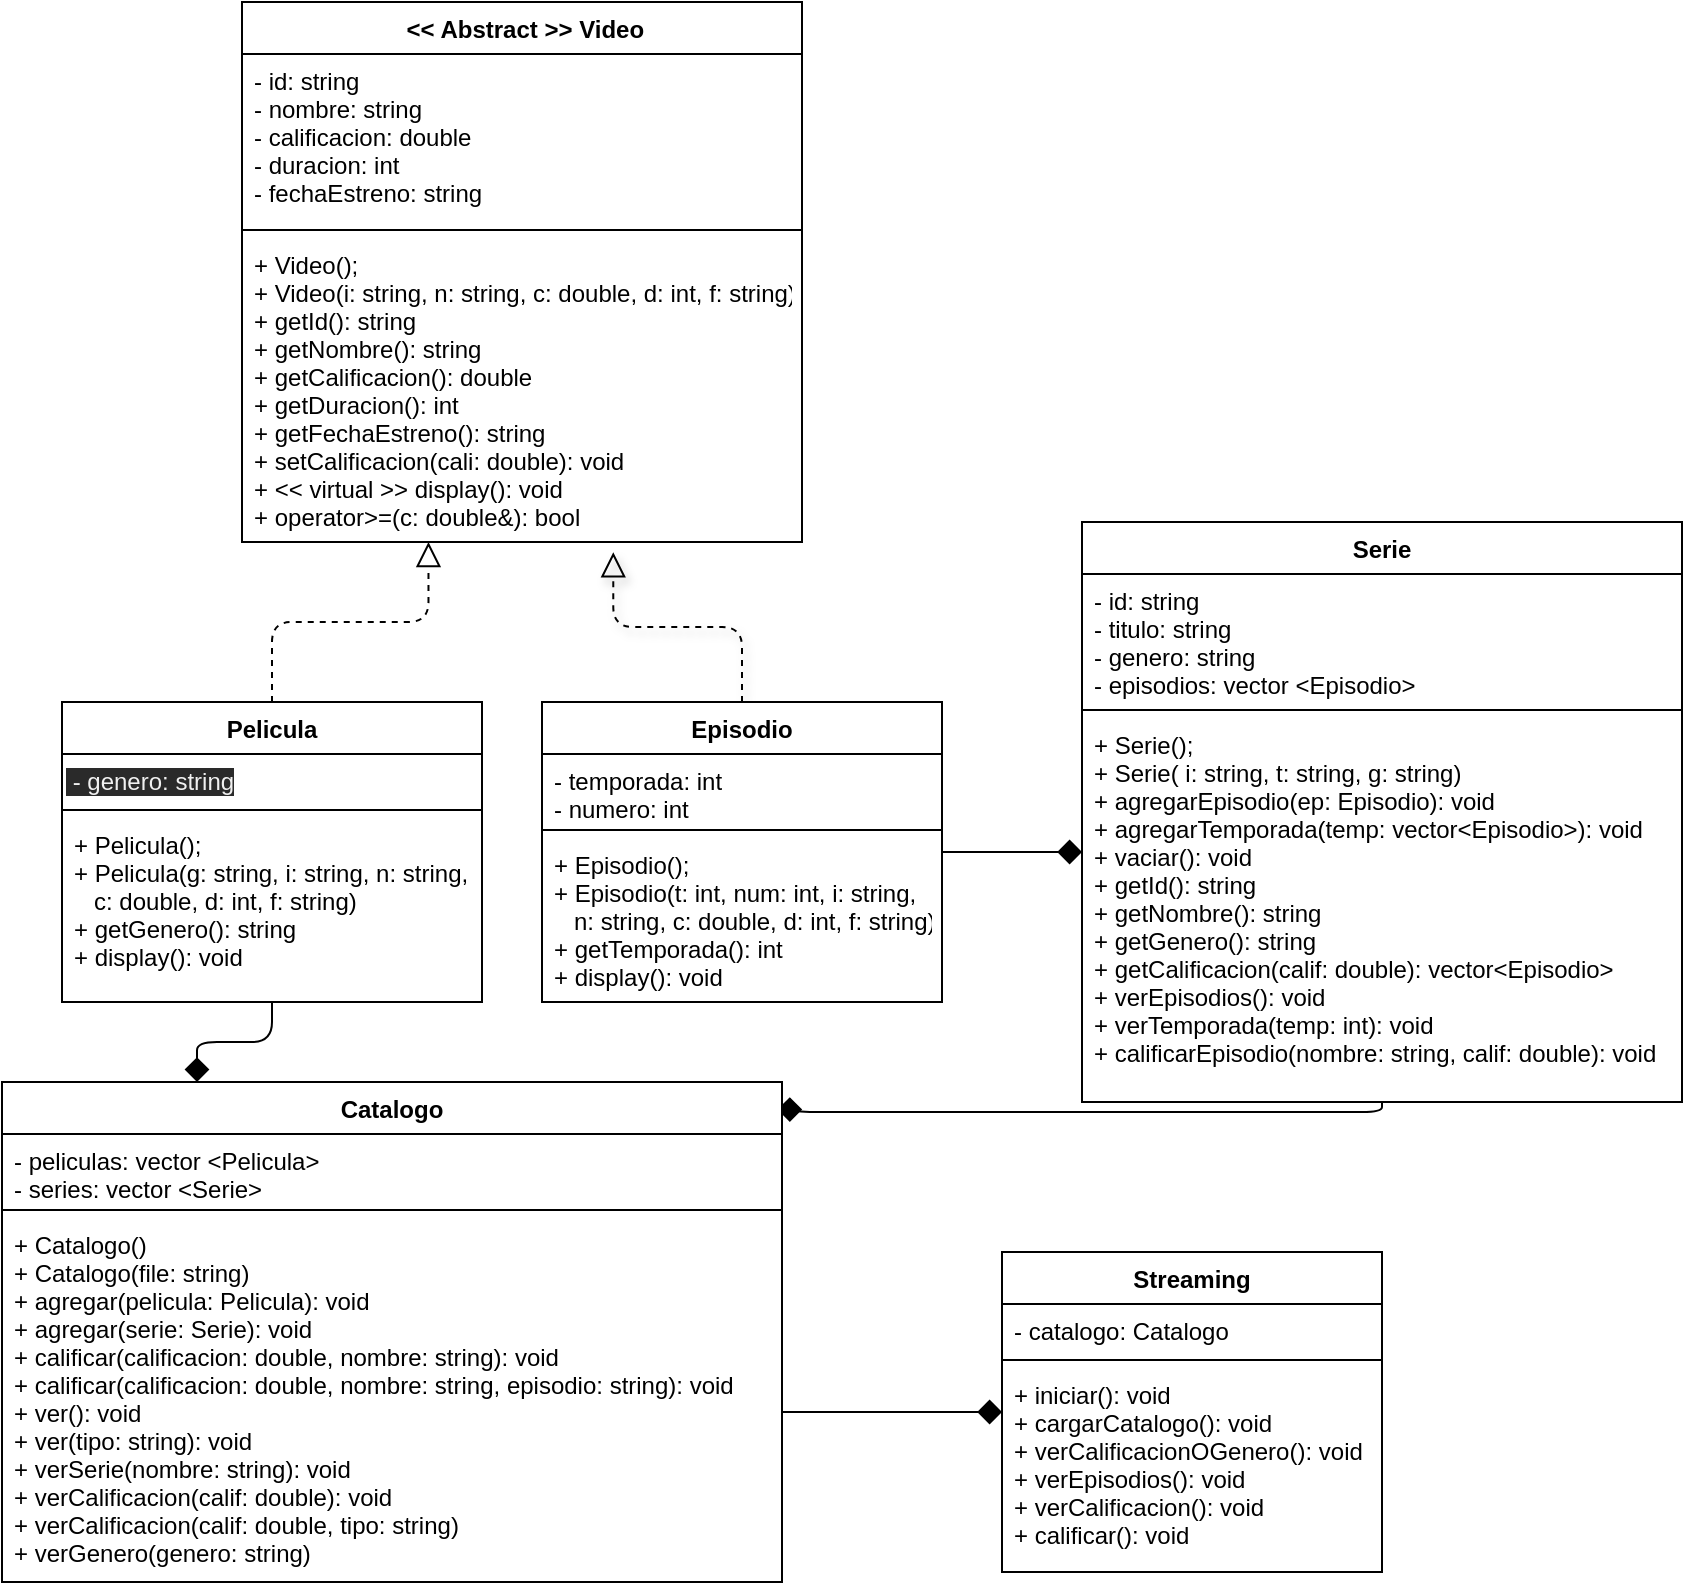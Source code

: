 <mxfile>
    <diagram name="Polimorfismo" id="WrhkKS1NCgMQSTT_F4kI">
        <mxGraphModel dx="458" dy="269" grid="1" gridSize="10" guides="1" tooltips="1" connect="1" arrows="1" fold="1" page="1" pageScale="1" pageWidth="1169" pageHeight="827" math="0" shadow="0">
            <root>
                <mxCell id="28rAnF6bt6Dn-hRfDJhw-0"/>
                <mxCell id="28rAnF6bt6Dn-hRfDJhw-1" parent="28rAnF6bt6Dn-hRfDJhw-0"/>
                <mxCell id="28rAnF6bt6Dn-hRfDJhw-2" style="edgeStyle=elbowEdgeStyle;html=1;elbow=vertical;endArrow=block;endFill=0;endSize=10;entryX=0.333;entryY=1;entryDx=0;entryDy=0;entryPerimeter=0;dashed=1;" parent="28rAnF6bt6Dn-hRfDJhw-1" source="28rAnF6bt6Dn-hRfDJhw-4" target="28rAnF6bt6Dn-hRfDJhw-30" edge="1">
                    <mxGeometry relative="1" as="geometry">
                        <mxPoint x="240" y="240" as="targetPoint"/>
                    </mxGeometry>
                </mxCell>
                <mxCell id="28rAnF6bt6Dn-hRfDJhw-3" style="edgeStyle=elbowEdgeStyle;elbow=vertical;html=1;endArrow=diamond;endFill=1;endSize=10;entryX=0.25;entryY=0;entryDx=0;entryDy=0;" parent="28rAnF6bt6Dn-hRfDJhw-1" source="28rAnF6bt6Dn-hRfDJhw-4" target="28rAnF6bt6Dn-hRfDJhw-19" edge="1">
                    <mxGeometry relative="1" as="geometry">
                        <mxPoint x="260" y="585" as="targetPoint"/>
                    </mxGeometry>
                </mxCell>
                <mxCell id="28rAnF6bt6Dn-hRfDJhw-4" value="Pelicula" style="swimlane;fontStyle=1;align=center;verticalAlign=top;childLayout=stackLayout;horizontal=1;startSize=26;horizontalStack=0;resizeParent=1;resizeParentMax=0;resizeLast=0;collapsible=1;marginBottom=0;" parent="28rAnF6bt6Dn-hRfDJhw-1" vertex="1">
                    <mxGeometry x="50" y="370" width="210" height="150" as="geometry"/>
                </mxCell>
                <mxCell id="pNp_i3DSp9AEiQYBNM6J-0" value="&lt;span style=&quot;color: rgb(240 , 240 , 240) ; font-family: &amp;#34;helvetica&amp;#34; ; font-size: 12px ; font-style: normal ; font-weight: 400 ; letter-spacing: normal ; text-align: left ; text-indent: 0px ; text-transform: none ; word-spacing: 0px ; background-color: rgb(42 , 42 , 42) ; display: inline ; float: none&quot;&gt;&amp;nbsp;- genero: string&lt;/span&gt;" style="text;whiteSpace=wrap;html=1;" parent="28rAnF6bt6Dn-hRfDJhw-4" vertex="1">
                    <mxGeometry y="26" width="210" height="24" as="geometry"/>
                </mxCell>
                <mxCell id="28rAnF6bt6Dn-hRfDJhw-5" value="" style="line;strokeWidth=1;fillColor=none;align=left;verticalAlign=middle;spacingTop=-1;spacingLeft=3;spacingRight=3;rotatable=0;labelPosition=right;points=[];portConstraint=eastwest;" parent="28rAnF6bt6Dn-hRfDJhw-4" vertex="1">
                    <mxGeometry y="50" width="210" height="8" as="geometry"/>
                </mxCell>
                <mxCell id="28rAnF6bt6Dn-hRfDJhw-6" value="+ Pelicula();&#10;+ Pelicula(g: string, i: string, n: string, &#10;   c: double, d: int, f: string)&#10;+ getGenero(): string&#10;+ display(): void" style="text;strokeColor=none;fillColor=none;align=left;verticalAlign=top;spacingLeft=4;spacingRight=4;overflow=hidden;rotatable=0;points=[[0,0.5],[1,0.5]];portConstraint=eastwest;" parent="28rAnF6bt6Dn-hRfDJhw-4" vertex="1">
                    <mxGeometry y="58" width="210" height="92" as="geometry"/>
                </mxCell>
                <mxCell id="28rAnF6bt6Dn-hRfDJhw-7" style="edgeStyle=elbowEdgeStyle;html=1;elbow=vertical;endArrow=block;endFill=0;endSize=10;entryX=0.663;entryY=1.034;entryDx=0;entryDy=0;entryPerimeter=0;shadow=1;dashed=1;" parent="28rAnF6bt6Dn-hRfDJhw-1" source="28rAnF6bt6Dn-hRfDJhw-14" target="28rAnF6bt6Dn-hRfDJhw-30" edge="1">
                    <mxGeometry relative="1" as="geometry"/>
                </mxCell>
                <mxCell id="28rAnF6bt6Dn-hRfDJhw-8" style="edgeStyle=elbowEdgeStyle;elbow=vertical;html=1;entryX=1.01;entryY=0.08;entryDx=0;entryDy=0;endArrow=diamond;endFill=1;endSize=10;entryPerimeter=0;" parent="28rAnF6bt6Dn-hRfDJhw-1" source="28rAnF6bt6Dn-hRfDJhw-9" target="28rAnF6bt6Dn-hRfDJhw-19" edge="1">
                    <mxGeometry relative="1" as="geometry"/>
                </mxCell>
                <mxCell id="28rAnF6bt6Dn-hRfDJhw-9" value="Serie" style="swimlane;fontStyle=1;align=center;verticalAlign=top;childLayout=stackLayout;horizontal=1;startSize=26;horizontalStack=0;resizeParent=1;resizeParentMax=0;resizeLast=0;collapsible=1;marginBottom=0;" parent="28rAnF6bt6Dn-hRfDJhw-1" vertex="1">
                    <mxGeometry x="560" y="280" width="300" height="290" as="geometry"/>
                </mxCell>
                <mxCell id="28rAnF6bt6Dn-hRfDJhw-10" value="- id: string&#10;- titulo: string&#10;- genero: string&#10;- episodios: vector &lt;Episodio&gt;" style="text;strokeColor=none;fillColor=none;align=left;verticalAlign=top;spacingLeft=4;spacingRight=4;overflow=hidden;rotatable=0;points=[[0,0.5],[1,0.5]];portConstraint=eastwest;" parent="28rAnF6bt6Dn-hRfDJhw-9" vertex="1">
                    <mxGeometry y="26" width="300" height="64" as="geometry"/>
                </mxCell>
                <mxCell id="28rAnF6bt6Dn-hRfDJhw-11" value="" style="line;strokeWidth=1;fillColor=none;align=left;verticalAlign=middle;spacingTop=-1;spacingLeft=3;spacingRight=3;rotatable=0;labelPosition=right;points=[];portConstraint=eastwest;" parent="28rAnF6bt6Dn-hRfDJhw-9" vertex="1">
                    <mxGeometry y="90" width="300" height="8" as="geometry"/>
                </mxCell>
                <mxCell id="28rAnF6bt6Dn-hRfDJhw-12" value="+ Serie();&#10;+ Serie( i: string, t: string, g: string)&#10;+ agregarEpisodio(ep: Episodio): void&#10;+ agregarTemporada(temp: vector&lt;Episodio&gt;): void&#10;+ vaciar(): void&#10;+ getId(): string&#10;+ getNombre(): string&#10;+ getGenero(): string&#10;+ getCalificacion(calif: double): vector&lt;Episodio&gt;&#10;+ verEpisodios(): void&#10;+ verTemporada(temp: int): void&#10;+ calificarEpisodio(nombre: string, calif: double): void" style="text;strokeColor=none;fillColor=none;align=left;verticalAlign=top;spacingLeft=4;spacingRight=4;overflow=hidden;rotatable=0;points=[[0,0.5],[1,0.5]];portConstraint=eastwest;" parent="28rAnF6bt6Dn-hRfDJhw-9" vertex="1">
                    <mxGeometry y="98" width="300" height="192" as="geometry"/>
                </mxCell>
                <mxCell id="28rAnF6bt6Dn-hRfDJhw-13" style="edgeStyle=elbowEdgeStyle;elbow=vertical;html=1;endArrow=diamond;endFill=1;endSize=10;" parent="28rAnF6bt6Dn-hRfDJhw-1" source="28rAnF6bt6Dn-hRfDJhw-14" target="28rAnF6bt6Dn-hRfDJhw-9" edge="1">
                    <mxGeometry relative="1" as="geometry"/>
                </mxCell>
                <mxCell id="28rAnF6bt6Dn-hRfDJhw-14" value="Episodio" style="swimlane;fontStyle=1;align=center;verticalAlign=top;childLayout=stackLayout;horizontal=1;startSize=26;horizontalStack=0;resizeParent=1;resizeParentMax=0;resizeLast=0;collapsible=1;marginBottom=0;" parent="28rAnF6bt6Dn-hRfDJhw-1" vertex="1">
                    <mxGeometry x="290" y="370" width="200" height="150" as="geometry"/>
                </mxCell>
                <mxCell id="28rAnF6bt6Dn-hRfDJhw-15" value="- temporada: int&#10;- numero: int" style="text;strokeColor=none;fillColor=none;align=left;verticalAlign=top;spacingLeft=4;spacingRight=4;overflow=hidden;rotatable=0;points=[[0,0.5],[1,0.5]];portConstraint=eastwest;" parent="28rAnF6bt6Dn-hRfDJhw-14" vertex="1">
                    <mxGeometry y="26" width="200" height="34" as="geometry"/>
                </mxCell>
                <mxCell id="28rAnF6bt6Dn-hRfDJhw-16" value="" style="line;strokeWidth=1;fillColor=none;align=left;verticalAlign=middle;spacingTop=-1;spacingLeft=3;spacingRight=3;rotatable=0;labelPosition=right;points=[];portConstraint=eastwest;" parent="28rAnF6bt6Dn-hRfDJhw-14" vertex="1">
                    <mxGeometry y="60" width="200" height="8" as="geometry"/>
                </mxCell>
                <mxCell id="28rAnF6bt6Dn-hRfDJhw-17" value="+ Episodio();&#10;+ Episodio(t: int, num: int, i: string, &#10;   n: string, c: double, d: int, f: string)&#10;+ getTemporada(): int&#10;+ display(): void" style="text;strokeColor=none;fillColor=none;align=left;verticalAlign=top;spacingLeft=4;spacingRight=4;overflow=hidden;rotatable=0;points=[[0,0.5],[1,0.5]];portConstraint=eastwest;" parent="28rAnF6bt6Dn-hRfDJhw-14" vertex="1">
                    <mxGeometry y="68" width="200" height="82" as="geometry"/>
                </mxCell>
                <mxCell id="28rAnF6bt6Dn-hRfDJhw-18" style="edgeStyle=elbowEdgeStyle;elbow=vertical;html=1;endArrow=diamond;endFill=1;endSize=10;" parent="28rAnF6bt6Dn-hRfDJhw-1" source="28rAnF6bt6Dn-hRfDJhw-19" target="28rAnF6bt6Dn-hRfDJhw-23" edge="1">
                    <mxGeometry relative="1" as="geometry"/>
                </mxCell>
                <mxCell id="28rAnF6bt6Dn-hRfDJhw-19" value="Catalogo" style="swimlane;fontStyle=1;align=center;verticalAlign=top;childLayout=stackLayout;horizontal=1;startSize=26;horizontalStack=0;resizeParent=1;resizeParentMax=0;resizeLast=0;collapsible=1;marginBottom=0;" parent="28rAnF6bt6Dn-hRfDJhw-1" vertex="1">
                    <mxGeometry x="20" y="560" width="390" height="250" as="geometry"/>
                </mxCell>
                <mxCell id="28rAnF6bt6Dn-hRfDJhw-20" value="- peliculas: vector &lt;Pelicula&gt;&#10;- series: vector &lt;Serie&gt;" style="text;strokeColor=none;fillColor=none;align=left;verticalAlign=top;spacingLeft=4;spacingRight=4;overflow=hidden;rotatable=0;points=[[0,0.5],[1,0.5]];portConstraint=eastwest;" parent="28rAnF6bt6Dn-hRfDJhw-19" vertex="1">
                    <mxGeometry y="26" width="390" height="34" as="geometry"/>
                </mxCell>
                <mxCell id="28rAnF6bt6Dn-hRfDJhw-21" value="" style="line;strokeWidth=1;fillColor=none;align=left;verticalAlign=middle;spacingTop=-1;spacingLeft=3;spacingRight=3;rotatable=0;labelPosition=right;points=[];portConstraint=eastwest;" parent="28rAnF6bt6Dn-hRfDJhw-19" vertex="1">
                    <mxGeometry y="60" width="390" height="8" as="geometry"/>
                </mxCell>
                <mxCell id="28rAnF6bt6Dn-hRfDJhw-22" value="+ Catalogo()&#10;+ Catalogo(file: string)&#10;+ agregar(pelicula: Pelicula): void&#10;+ agregar(serie: Serie): void&#10;+ calificar(calificacion: double, nombre: string): void&#10;+ calificar(calificacion: double, nombre: string, episodio: string): void&#10;+ ver(): void&#10;+ ver(tipo: string): void&#10;+ verSerie(nombre: string): void&#10;+ verCalificacion(calif: double): void&#10;+ verCalificacion(calif: double, tipo: string)&#10;+ verGenero(genero: string)&#10;&#10;" style="text;strokeColor=none;fillColor=none;align=left;verticalAlign=top;spacingLeft=4;spacingRight=4;overflow=hidden;rotatable=0;points=[[0,0.5],[1,0.5]];portConstraint=eastwest;" parent="28rAnF6bt6Dn-hRfDJhw-19" vertex="1">
                    <mxGeometry y="68" width="390" height="182" as="geometry"/>
                </mxCell>
                <mxCell id="28rAnF6bt6Dn-hRfDJhw-23" value="Streaming" style="swimlane;fontStyle=1;align=center;verticalAlign=top;childLayout=stackLayout;horizontal=1;startSize=26;horizontalStack=0;resizeParent=1;resizeParentMax=0;resizeLast=0;collapsible=1;marginBottom=0;" parent="28rAnF6bt6Dn-hRfDJhw-1" vertex="1">
                    <mxGeometry x="520" y="645" width="190" height="160" as="geometry"/>
                </mxCell>
                <mxCell id="28rAnF6bt6Dn-hRfDJhw-24" value="- catalogo: Catalogo" style="text;strokeColor=none;fillColor=none;align=left;verticalAlign=top;spacingLeft=4;spacingRight=4;overflow=hidden;rotatable=0;points=[[0,0.5],[1,0.5]];portConstraint=eastwest;" parent="28rAnF6bt6Dn-hRfDJhw-23" vertex="1">
                    <mxGeometry y="26" width="190" height="24" as="geometry"/>
                </mxCell>
                <mxCell id="28rAnF6bt6Dn-hRfDJhw-25" value="" style="line;strokeWidth=1;fillColor=none;align=left;verticalAlign=middle;spacingTop=-1;spacingLeft=3;spacingRight=3;rotatable=0;labelPosition=right;points=[];portConstraint=eastwest;" parent="28rAnF6bt6Dn-hRfDJhw-23" vertex="1">
                    <mxGeometry y="50" width="190" height="8" as="geometry"/>
                </mxCell>
                <mxCell id="28rAnF6bt6Dn-hRfDJhw-26" value="+ iniciar(): void&#10;+ cargarCatalogo(): void&#10;+ verCalificacionOGenero(): void&#10;+ verEpisodios(): void&#10;+ verCalificacion(): void&#10;+ calificar(): void" style="text;strokeColor=none;fillColor=none;align=left;verticalAlign=top;spacingLeft=4;spacingRight=4;overflow=hidden;rotatable=0;points=[[0,0.5],[1,0.5]];portConstraint=eastwest;" parent="28rAnF6bt6Dn-hRfDJhw-23" vertex="1">
                    <mxGeometry y="58" width="190" height="102" as="geometry"/>
                </mxCell>
                <mxCell id="28rAnF6bt6Dn-hRfDJhw-27" value=" &lt;&lt; Abstract &gt;&gt; Video" style="swimlane;fontStyle=1;align=center;verticalAlign=top;childLayout=stackLayout;horizontal=1;startSize=26;horizontalStack=0;resizeParent=1;resizeParentMax=0;resizeLast=0;collapsible=1;marginBottom=0;" parent="28rAnF6bt6Dn-hRfDJhw-1" vertex="1">
                    <mxGeometry x="140" y="20" width="280" height="270" as="geometry"/>
                </mxCell>
                <mxCell id="28rAnF6bt6Dn-hRfDJhw-28" value="- id: string&#10;- nombre: string&#10;- calificacion: double&#10;- duracion: int&#10;- fechaEstreno: string" style="text;strokeColor=none;fillColor=none;align=left;verticalAlign=top;spacingLeft=4;spacingRight=4;overflow=hidden;rotatable=0;points=[[0,0.5],[1,0.5]];portConstraint=eastwest;" parent="28rAnF6bt6Dn-hRfDJhw-27" vertex="1">
                    <mxGeometry y="26" width="280" height="84" as="geometry"/>
                </mxCell>
                <mxCell id="28rAnF6bt6Dn-hRfDJhw-29" value="" style="line;strokeWidth=1;fillColor=none;align=left;verticalAlign=middle;spacingTop=-1;spacingLeft=3;spacingRight=3;rotatable=0;labelPosition=right;points=[];portConstraint=eastwest;" parent="28rAnF6bt6Dn-hRfDJhw-27" vertex="1">
                    <mxGeometry y="110" width="280" height="8" as="geometry"/>
                </mxCell>
                <mxCell id="28rAnF6bt6Dn-hRfDJhw-30" value="+ Video();&#10;+ Video(i: string, n: string, c: double, d: int, f: string)&#10;+ getId(): string&#10;+ getNombre(): string&#10;+ getCalificacion(): double&#10;+ getDuracion(): int&#10;+ getFechaEstreno(): string&#10;+ setCalificacion(cali: double): void&#10;+ &lt;&lt; virtual &gt;&gt; display(): void&#10;+ operator&gt;=(c: double&amp;): bool" style="text;strokeColor=none;fillColor=none;align=left;verticalAlign=top;spacingLeft=4;spacingRight=4;overflow=hidden;rotatable=0;points=[[0,0.5],[1,0.5]];portConstraint=eastwest;" parent="28rAnF6bt6Dn-hRfDJhw-27" vertex="1">
                    <mxGeometry y="118" width="280" height="152" as="geometry"/>
                </mxCell>
            </root>
        </mxGraphModel>
    </diagram>
    <diagram id="cOssd6TcganFGh1e2TW0" name="Con herencia">
        <mxGraphModel dx="821" dy="462" grid="1" gridSize="10" guides="1" tooltips="1" connect="1" arrows="1" fold="1" page="1" pageScale="1" pageWidth="827" pageHeight="1169" math="0" shadow="0">
            <root>
                <mxCell id="T5nm55MeUte2zlouWv02-0"/>
                <mxCell id="T5nm55MeUte2zlouWv02-1" parent="T5nm55MeUte2zlouWv02-0"/>
                <mxCell id="fVbOGYJl7N9KpL7v7ysj-24" style="edgeStyle=elbowEdgeStyle;html=1;elbow=vertical;endArrow=block;endFill=0;endSize=10;" parent="T5nm55MeUte2zlouWv02-1" source="fVbOGYJl7N9KpL7v7ysj-0" edge="1">
                    <mxGeometry relative="1" as="geometry">
                        <mxPoint x="240" y="240" as="targetPoint"/>
                    </mxGeometry>
                </mxCell>
                <mxCell id="fVbOGYJl7N9KpL7v7ysj-27" style="edgeStyle=elbowEdgeStyle;elbow=vertical;html=1;endArrow=diamond;endFill=1;endSize=10;entryX=0.25;entryY=0;entryDx=0;entryDy=0;" parent="T5nm55MeUte2zlouWv02-1" source="fVbOGYJl7N9KpL7v7ysj-0" target="fVbOGYJl7N9KpL7v7ysj-12" edge="1">
                    <mxGeometry relative="1" as="geometry">
                        <mxPoint x="260" y="585" as="targetPoint"/>
                    </mxGeometry>
                </mxCell>
                <mxCell id="fVbOGYJl7N9KpL7v7ysj-0" value="Pelicula" style="swimlane;fontStyle=1;align=center;verticalAlign=top;childLayout=stackLayout;horizontal=1;startSize=26;horizontalStack=0;resizeParent=1;resizeParentMax=0;resizeLast=0;collapsible=1;marginBottom=0;" parent="T5nm55MeUte2zlouWv02-1" vertex="1">
                    <mxGeometry x="80" y="325" width="160" height="106" as="geometry"/>
                </mxCell>
                <mxCell id="fVbOGYJl7N9KpL7v7ysj-2" value="" style="line;strokeWidth=1;fillColor=none;align=left;verticalAlign=middle;spacingTop=-1;spacingLeft=3;spacingRight=3;rotatable=0;labelPosition=right;points=[];portConstraint=eastwest;" parent="fVbOGYJl7N9KpL7v7ysj-0" vertex="1">
                    <mxGeometry y="26" width="160" height="8" as="geometry"/>
                </mxCell>
                <mxCell id="fVbOGYJl7N9KpL7v7ysj-3" value="+ Pelicula();&#10;+ Pelicula(i: string, n: string,&#10;   g: string, c: double, &#10;   d: int, f: string)" style="text;strokeColor=none;fillColor=none;align=left;verticalAlign=top;spacingLeft=4;spacingRight=4;overflow=hidden;rotatable=0;points=[[0,0.5],[1,0.5]];portConstraint=eastwest;" parent="fVbOGYJl7N9KpL7v7ysj-0" vertex="1">
                    <mxGeometry y="34" width="160" height="72" as="geometry"/>
                </mxCell>
                <mxCell id="fVbOGYJl7N9KpL7v7ysj-25" style="edgeStyle=elbowEdgeStyle;html=1;elbow=vertical;endArrow=block;endFill=0;endSize=10;entryX=0.663;entryY=1.034;entryDx=0;entryDy=0;entryPerimeter=0;" parent="T5nm55MeUte2zlouWv02-1" source="fVbOGYJl7N9KpL7v7ysj-8" target="QQcUhdyStFtbgYhbvC0G-3" edge="1">
                    <mxGeometry relative="1" as="geometry"/>
                </mxCell>
                <mxCell id="fVbOGYJl7N9KpL7v7ysj-28" style="edgeStyle=elbowEdgeStyle;elbow=vertical;html=1;entryX=0.75;entryY=0;entryDx=0;entryDy=0;endArrow=diamond;endFill=1;endSize=10;" parent="T5nm55MeUte2zlouWv02-1" source="fVbOGYJl7N9KpL7v7ysj-4" target="fVbOGYJl7N9KpL7v7ysj-12" edge="1">
                    <mxGeometry relative="1" as="geometry"/>
                </mxCell>
                <mxCell id="fVbOGYJl7N9KpL7v7ysj-4" value="Serie" style="swimlane;fontStyle=1;align=center;verticalAlign=top;childLayout=stackLayout;horizontal=1;startSize=26;horizontalStack=0;resizeParent=1;resizeParentMax=0;resizeLast=0;collapsible=1;marginBottom=0;" parent="T5nm55MeUte2zlouWv02-1" vertex="1">
                    <mxGeometry x="550" y="325" width="170" height="110" as="geometry"/>
                </mxCell>
                <mxCell id="fVbOGYJl7N9KpL7v7ysj-5" value="- titulo: string&#10;- episodios: vector &lt;Episodio&gt;" style="text;strokeColor=none;fillColor=none;align=left;verticalAlign=top;spacingLeft=4;spacingRight=4;overflow=hidden;rotatable=0;points=[[0,0.5],[1,0.5]];portConstraint=eastwest;" parent="fVbOGYJl7N9KpL7v7ysj-4" vertex="1">
                    <mxGeometry y="26" width="170" height="34" as="geometry"/>
                </mxCell>
                <mxCell id="fVbOGYJl7N9KpL7v7ysj-6" value="" style="line;strokeWidth=1;fillColor=none;align=left;verticalAlign=middle;spacingTop=-1;spacingLeft=3;spacingRight=3;rotatable=0;labelPosition=right;points=[];portConstraint=eastwest;" parent="fVbOGYJl7N9KpL7v7ysj-4" vertex="1">
                    <mxGeometry y="60" width="170" height="8" as="geometry"/>
                </mxCell>
                <mxCell id="fVbOGYJl7N9KpL7v7ysj-7" value="+ verEpisodios(): void&#10;+ verTemporada(temp: int): void" style="text;strokeColor=none;fillColor=none;align=left;verticalAlign=top;spacingLeft=4;spacingRight=4;overflow=hidden;rotatable=0;points=[[0,0.5],[1,0.5]];portConstraint=eastwest;" parent="fVbOGYJl7N9KpL7v7ysj-4" vertex="1">
                    <mxGeometry y="68" width="170" height="42" as="geometry"/>
                </mxCell>
                <mxCell id="fVbOGYJl7N9KpL7v7ysj-26" style="edgeStyle=elbowEdgeStyle;elbow=vertical;html=1;endArrow=diamond;endFill=1;endSize=10;" parent="T5nm55MeUte2zlouWv02-1" source="fVbOGYJl7N9KpL7v7ysj-8" target="fVbOGYJl7N9KpL7v7ysj-4" edge="1">
                    <mxGeometry relative="1" as="geometry"/>
                </mxCell>
                <mxCell id="fVbOGYJl7N9KpL7v7ysj-8" value="Episodio" style="swimlane;fontStyle=1;align=center;verticalAlign=top;childLayout=stackLayout;horizontal=1;startSize=26;horizontalStack=0;resizeParent=1;resizeParentMax=0;resizeLast=0;collapsible=1;marginBottom=0;" parent="T5nm55MeUte2zlouWv02-1" vertex="1">
                    <mxGeometry x="320" y="325" width="160" height="150" as="geometry"/>
                </mxCell>
                <mxCell id="fVbOGYJl7N9KpL7v7ysj-9" value="- temporada: int&#10;- numero: int" style="text;strokeColor=none;fillColor=none;align=left;verticalAlign=top;spacingLeft=4;spacingRight=4;overflow=hidden;rotatable=0;points=[[0,0.5],[1,0.5]];portConstraint=eastwest;" parent="fVbOGYJl7N9KpL7v7ysj-8" vertex="1">
                    <mxGeometry y="26" width="160" height="34" as="geometry"/>
                </mxCell>
                <mxCell id="fVbOGYJl7N9KpL7v7ysj-10" value="" style="line;strokeWidth=1;fillColor=none;align=left;verticalAlign=middle;spacingTop=-1;spacingLeft=3;spacingRight=3;rotatable=0;labelPosition=right;points=[];portConstraint=eastwest;" parent="fVbOGYJl7N9KpL7v7ysj-8" vertex="1">
                    <mxGeometry y="60" width="160" height="8" as="geometry"/>
                </mxCell>
                <mxCell id="fVbOGYJl7N9KpL7v7ysj-11" value="+ Episodio();&#10;+ Episodio(t: int, num: int, &#10;   i: string, n: string,&#10;   g: string, c: double,&#10;   d: int, f: string)" style="text;strokeColor=none;fillColor=none;align=left;verticalAlign=top;spacingLeft=4;spacingRight=4;overflow=hidden;rotatable=0;points=[[0,0.5],[1,0.5]];portConstraint=eastwest;" parent="fVbOGYJl7N9KpL7v7ysj-8" vertex="1">
                    <mxGeometry y="68" width="160" height="82" as="geometry"/>
                </mxCell>
                <mxCell id="ZW0gnfVC6tNqK-3iAM7L-2" style="edgeStyle=elbowEdgeStyle;elbow=vertical;html=1;endArrow=diamond;endFill=1;endSize=10;" parent="T5nm55MeUte2zlouWv02-1" source="fVbOGYJl7N9KpL7v7ysj-12" target="fVbOGYJl7N9KpL7v7ysj-16" edge="1">
                    <mxGeometry relative="1" as="geometry"/>
                </mxCell>
                <mxCell id="fVbOGYJl7N9KpL7v7ysj-12" value="Catalogo" style="swimlane;fontStyle=1;align=center;verticalAlign=top;childLayout=stackLayout;horizontal=1;startSize=26;horizontalStack=0;resizeParent=1;resizeParentMax=0;resizeLast=0;collapsible=1;marginBottom=0;" parent="T5nm55MeUte2zlouWv02-1" vertex="1">
                    <mxGeometry x="160" y="640" width="240" height="140" as="geometry"/>
                </mxCell>
                <mxCell id="fVbOGYJl7N9KpL7v7ysj-13" value="- peliculas: vector &lt;Pelicula&gt;&#10;- series: vector &lt;Serie&gt;" style="text;strokeColor=none;fillColor=none;align=left;verticalAlign=top;spacingLeft=4;spacingRight=4;overflow=hidden;rotatable=0;points=[[0,0.5],[1,0.5]];portConstraint=eastwest;" parent="fVbOGYJl7N9KpL7v7ysj-12" vertex="1">
                    <mxGeometry y="26" width="240" height="34" as="geometry"/>
                </mxCell>
                <mxCell id="fVbOGYJl7N9KpL7v7ysj-14" value="" style="line;strokeWidth=1;fillColor=none;align=left;verticalAlign=middle;spacingTop=-1;spacingLeft=3;spacingRight=3;rotatable=0;labelPosition=right;points=[];portConstraint=eastwest;" parent="fVbOGYJl7N9KpL7v7ysj-12" vertex="1">
                    <mxGeometry y="60" width="240" height="8" as="geometry"/>
                </mxCell>
                <mxCell id="fVbOGYJl7N9KpL7v7ysj-15" value="+ cargarCatalogo(file: string): void&#10;+ verCalificacion(calif: int): void&#10;+ verCalificacion(calif: int, tipo: string): void&#10;+ verGenero(): void&#10;" style="text;strokeColor=none;fillColor=none;align=left;verticalAlign=top;spacingLeft=4;spacingRight=4;overflow=hidden;rotatable=0;points=[[0,0.5],[1,0.5]];portConstraint=eastwest;" parent="fVbOGYJl7N9KpL7v7ysj-12" vertex="1">
                    <mxGeometry y="68" width="240" height="72" as="geometry"/>
                </mxCell>
                <mxCell id="fVbOGYJl7N9KpL7v7ysj-16" value="Streaming" style="swimlane;fontStyle=1;align=center;verticalAlign=top;childLayout=stackLayout;horizontal=1;startSize=26;horizontalStack=0;resizeParent=1;resizeParentMax=0;resizeLast=0;collapsible=1;marginBottom=0;" parent="T5nm55MeUte2zlouWv02-1" vertex="1">
                    <mxGeometry x="520" y="645" width="160" height="110" as="geometry"/>
                </mxCell>
                <mxCell id="fVbOGYJl7N9KpL7v7ysj-17" value="- catalogo: Catalogo" style="text;strokeColor=none;fillColor=none;align=left;verticalAlign=top;spacingLeft=4;spacingRight=4;overflow=hidden;rotatable=0;points=[[0,0.5],[1,0.5]];portConstraint=eastwest;" parent="fVbOGYJl7N9KpL7v7ysj-16" vertex="1">
                    <mxGeometry y="26" width="160" height="24" as="geometry"/>
                </mxCell>
                <mxCell id="fVbOGYJl7N9KpL7v7ysj-18" value="" style="line;strokeWidth=1;fillColor=none;align=left;verticalAlign=middle;spacingTop=-1;spacingLeft=3;spacingRight=3;rotatable=0;labelPosition=right;points=[];portConstraint=eastwest;" parent="fVbOGYJl7N9KpL7v7ysj-16" vertex="1">
                    <mxGeometry y="50" width="160" height="8" as="geometry"/>
                </mxCell>
                <mxCell id="fVbOGYJl7N9KpL7v7ysj-19" value="+ Streaming()&#10;+ Streaming(cat: Catalogo)&#10;+ iniciar(): void" style="text;strokeColor=none;fillColor=none;align=left;verticalAlign=top;spacingLeft=4;spacingRight=4;overflow=hidden;rotatable=0;points=[[0,0.5],[1,0.5]];portConstraint=eastwest;" parent="fVbOGYJl7N9KpL7v7ysj-16" vertex="1">
                    <mxGeometry y="58" width="160" height="52" as="geometry"/>
                </mxCell>
                <mxCell id="QQcUhdyStFtbgYhbvC0G-0" value="Video" style="swimlane;fontStyle=1;align=center;verticalAlign=top;childLayout=stackLayout;horizontal=1;startSize=26;horizontalStack=0;resizeParent=1;resizeParentMax=0;resizeLast=0;collapsible=1;marginBottom=0;" parent="T5nm55MeUte2zlouWv02-1" vertex="1">
                    <mxGeometry x="160" y="40" width="240" height="200" as="geometry"/>
                </mxCell>
                <mxCell id="QQcUhdyStFtbgYhbvC0G-1" value="- id: string&#10;- nombre: string&#10;- genero: string&#10;- calificacion: double&#10;- duracion: int&#10;- fechaEstreno: string" style="text;strokeColor=none;fillColor=none;align=left;verticalAlign=top;spacingLeft=4;spacingRight=4;overflow=hidden;rotatable=0;points=[[0,0.5],[1,0.5]];portConstraint=eastwest;" parent="QQcUhdyStFtbgYhbvC0G-0" vertex="1">
                    <mxGeometry y="26" width="240" height="94" as="geometry"/>
                </mxCell>
                <mxCell id="QQcUhdyStFtbgYhbvC0G-2" value="" style="line;strokeWidth=1;fillColor=none;align=left;verticalAlign=middle;spacingTop=-1;spacingLeft=3;spacingRight=3;rotatable=0;labelPosition=right;points=[];portConstraint=eastwest;" parent="QQcUhdyStFtbgYhbvC0G-0" vertex="1">
                    <mxGeometry y="120" width="240" height="8" as="geometry"/>
                </mxCell>
                <mxCell id="QQcUhdyStFtbgYhbvC0G-3" value="+ Video();&#10;+ Video(i: string, n: string, g: string,&#10;   c: double, d: int, f: string)&#10;+ calificar(): void" style="text;strokeColor=none;fillColor=none;align=left;verticalAlign=top;spacingLeft=4;spacingRight=4;overflow=hidden;rotatable=0;points=[[0,0.5],[1,0.5]];portConstraint=eastwest;" parent="QQcUhdyStFtbgYhbvC0G-0" vertex="1">
                    <mxGeometry y="128" width="240" height="72" as="geometry"/>
                </mxCell>
            </root>
        </mxGraphModel>
    </diagram>
    <diagram id="g5spBLx_vvhdmmsODNRa" name="Sin herencia">
        <mxGraphModel dx="821" dy="462" grid="1" gridSize="10" guides="1" tooltips="1" connect="1" arrows="1" fold="1" page="1" pageScale="1" pageWidth="850" pageHeight="1100" math="0" shadow="0">
            <root>
                <mxCell id="0"/>
                <mxCell id="1" parent="0"/>
                <mxCell id="QxtTkssoRdPkQcseXRFo-1" style="edgeStyle=elbowEdgeStyle;elbow=vertical;html=1;entryX=0.25;entryY=0;entryDx=0;entryDy=0;endArrow=diamond;endFill=1;endSize=10;" parent="1" source="AoSy73QFJX3JCVjSRs7S-1" target="AoSy73QFJX3JCVjSRs7S-13" edge="1">
                    <mxGeometry relative="1" as="geometry">
                        <Array as="points">
                            <mxPoint x="140" y="320"/>
                        </Array>
                    </mxGeometry>
                </mxCell>
                <mxCell id="AoSy73QFJX3JCVjSRs7S-1" value="Pelicula" style="swimlane;fontStyle=1;align=center;verticalAlign=top;childLayout=stackLayout;horizontal=1;startSize=26;horizontalStack=0;resizeParent=1;resizeParentMax=0;resizeLast=0;collapsible=1;marginBottom=0;" parent="1" vertex="1">
                    <mxGeometry x="40" y="40" width="160" height="210" as="geometry"/>
                </mxCell>
                <mxCell id="AoSy73QFJX3JCVjSRs7S-2" value="- id: string&#10;- nombre: string&#10;- genero: string&#10;- calificacion: double&#10;- duracion: int&#10;- fechaEstreno: string" style="text;strokeColor=none;fillColor=none;align=left;verticalAlign=top;spacingLeft=4;spacingRight=4;overflow=hidden;rotatable=0;points=[[0,0.5],[1,0.5]];portConstraint=eastwest;" parent="AoSy73QFJX3JCVjSRs7S-1" vertex="1">
                    <mxGeometry y="26" width="160" height="94" as="geometry"/>
                </mxCell>
                <mxCell id="AoSy73QFJX3JCVjSRs7S-3" value="" style="line;strokeWidth=1;fillColor=none;align=left;verticalAlign=middle;spacingTop=-1;spacingLeft=3;spacingRight=3;rotatable=0;labelPosition=right;points=[];portConstraint=eastwest;" parent="AoSy73QFJX3JCVjSRs7S-1" vertex="1">
                    <mxGeometry y="120" width="160" height="8" as="geometry"/>
                </mxCell>
                <mxCell id="AoSy73QFJX3JCVjSRs7S-4" value="+ Pelicula();&#10;+ Pelicula(i: string, n: string,&#10;   g: string, c: double, &#10;   d: int, f: string)&#10;+ calificar(): void" style="text;strokeColor=none;fillColor=none;align=left;verticalAlign=top;spacingLeft=4;spacingRight=4;overflow=hidden;rotatable=0;points=[[0,0.5],[1,0.5]];portConstraint=eastwest;" parent="AoSy73QFJX3JCVjSRs7S-1" vertex="1">
                    <mxGeometry y="128" width="160" height="82" as="geometry"/>
                </mxCell>
                <mxCell id="YCSqcsDj1qF5dxDRjAv_-1" style="edgeStyle=elbowEdgeStyle;elbow=vertical;html=1;entryX=0.75;entryY=0;entryDx=0;entryDy=0;endArrow=diamond;endFill=1;endSize=10;" parent="1" source="AoSy73QFJX3JCVjSRs7S-5" target="AoSy73QFJX3JCVjSRs7S-13" edge="1">
                    <mxGeometry relative="1" as="geometry">
                        <Array as="points">
                            <mxPoint x="440" y="320"/>
                        </Array>
                    </mxGeometry>
                </mxCell>
                <mxCell id="AoSy73QFJX3JCVjSRs7S-5" value="Serie" style="swimlane;fontStyle=1;align=center;verticalAlign=top;childLayout=stackLayout;horizontal=1;startSize=26;horizontalStack=0;resizeParent=1;resizeParentMax=0;resizeLast=0;collapsible=1;marginBottom=0;" parent="1" vertex="1">
                    <mxGeometry x="510" y="40" width="170" height="110" as="geometry"/>
                </mxCell>
                <mxCell id="AoSy73QFJX3JCVjSRs7S-6" value="- titulo: string&#10;- episodios: vector &lt;Episodio&gt;" style="text;strokeColor=none;fillColor=none;align=left;verticalAlign=top;spacingLeft=4;spacingRight=4;overflow=hidden;rotatable=0;points=[[0,0.5],[1,0.5]];portConstraint=eastwest;" parent="AoSy73QFJX3JCVjSRs7S-5" vertex="1">
                    <mxGeometry y="26" width="170" height="34" as="geometry"/>
                </mxCell>
                <mxCell id="AoSy73QFJX3JCVjSRs7S-7" value="" style="line;strokeWidth=1;fillColor=none;align=left;verticalAlign=middle;spacingTop=-1;spacingLeft=3;spacingRight=3;rotatable=0;labelPosition=right;points=[];portConstraint=eastwest;" parent="AoSy73QFJX3JCVjSRs7S-5" vertex="1">
                    <mxGeometry y="60" width="170" height="8" as="geometry"/>
                </mxCell>
                <mxCell id="AoSy73QFJX3JCVjSRs7S-8" value="+ verEpisodios(): void&#10;+ verTemporada(temp: int): void" style="text;strokeColor=none;fillColor=none;align=left;verticalAlign=top;spacingLeft=4;spacingRight=4;overflow=hidden;rotatable=0;points=[[0,0.5],[1,0.5]];portConstraint=eastwest;" parent="AoSy73QFJX3JCVjSRs7S-5" vertex="1">
                    <mxGeometry y="68" width="170" height="42" as="geometry"/>
                </mxCell>
                <mxCell id="Yo_bEBfc0LVFmbFADjJh-1" style="edgeStyle=elbowEdgeStyle;elbow=vertical;html=1;endArrow=diamond;endFill=1;endSize=10;" parent="1" source="AoSy73QFJX3JCVjSRs7S-9" target="AoSy73QFJX3JCVjSRs7S-5" edge="1">
                    <mxGeometry relative="1" as="geometry"/>
                </mxCell>
                <mxCell id="AoSy73QFJX3JCVjSRs7S-9" value="Episodio" style="swimlane;fontStyle=1;align=center;verticalAlign=top;childLayout=stackLayout;horizontal=1;startSize=26;horizontalStack=0;resizeParent=1;resizeParentMax=0;resizeLast=0;collapsible=1;marginBottom=0;" parent="1" vertex="1">
                    <mxGeometry x="280" y="40" width="160" height="260" as="geometry"/>
                </mxCell>
                <mxCell id="AoSy73QFJX3JCVjSRs7S-10" value="- id: string&#10;- nombre: string&#10;- genero: string&#10;- calificacion: double&#10;- duracion: int&#10;- fechaEstreno: string&#10;- temporada: int&#10;- numero: int" style="text;strokeColor=none;fillColor=none;align=left;verticalAlign=top;spacingLeft=4;spacingRight=4;overflow=hidden;rotatable=0;points=[[0,0.5],[1,0.5]];portConstraint=eastwest;" parent="AoSy73QFJX3JCVjSRs7S-9" vertex="1">
                    <mxGeometry y="26" width="160" height="124" as="geometry"/>
                </mxCell>
                <mxCell id="AoSy73QFJX3JCVjSRs7S-11" value="" style="line;strokeWidth=1;fillColor=none;align=left;verticalAlign=middle;spacingTop=-1;spacingLeft=3;spacingRight=3;rotatable=0;labelPosition=right;points=[];portConstraint=eastwest;" parent="AoSy73QFJX3JCVjSRs7S-9" vertex="1">
                    <mxGeometry y="150" width="160" height="8" as="geometry"/>
                </mxCell>
                <mxCell id="AoSy73QFJX3JCVjSRs7S-12" value="+ Episodio();&#10;+ Episodio(t: int, num: int, &#10;   i: string, n: string,&#10;   g: string, c: double,&#10;   d: int, f: string)&#10;+ calificar(): void" style="text;strokeColor=none;fillColor=none;align=left;verticalAlign=top;spacingLeft=4;spacingRight=4;overflow=hidden;rotatable=0;points=[[0,0.5],[1,0.5]];portConstraint=eastwest;" parent="AoSy73QFJX3JCVjSRs7S-9" vertex="1">
                    <mxGeometry y="158" width="160" height="102" as="geometry"/>
                </mxCell>
                <mxCell id="ZbAvCyaeQ8baSzAl8Qjd-1" style="edgeStyle=elbowEdgeStyle;elbow=vertical;html=1;endArrow=diamond;endFill=1;endSize=10;" parent="1" source="AoSy73QFJX3JCVjSRs7S-13" target="AoSy73QFJX3JCVjSRs7S-17" edge="1">
                    <mxGeometry relative="1" as="geometry"/>
                </mxCell>
                <mxCell id="AoSy73QFJX3JCVjSRs7S-13" value="Catalogo" style="swimlane;fontStyle=1;align=center;verticalAlign=top;childLayout=stackLayout;horizontal=1;startSize=26;horizontalStack=0;resizeParent=1;resizeParentMax=0;resizeLast=0;collapsible=1;marginBottom=0;" parent="1" vertex="1">
                    <mxGeometry x="120" y="360" width="240" height="140" as="geometry"/>
                </mxCell>
                <mxCell id="AoSy73QFJX3JCVjSRs7S-14" value="- peliculas: vector &lt;Pelicula&gt;&#10;- series: vector &lt;Serie&gt;" style="text;strokeColor=none;fillColor=none;align=left;verticalAlign=top;spacingLeft=4;spacingRight=4;overflow=hidden;rotatable=0;points=[[0,0.5],[1,0.5]];portConstraint=eastwest;" parent="AoSy73QFJX3JCVjSRs7S-13" vertex="1">
                    <mxGeometry y="26" width="240" height="34" as="geometry"/>
                </mxCell>
                <mxCell id="AoSy73QFJX3JCVjSRs7S-15" value="" style="line;strokeWidth=1;fillColor=none;align=left;verticalAlign=middle;spacingTop=-1;spacingLeft=3;spacingRight=3;rotatable=0;labelPosition=right;points=[];portConstraint=eastwest;" parent="AoSy73QFJX3JCVjSRs7S-13" vertex="1">
                    <mxGeometry y="60" width="240" height="8" as="geometry"/>
                </mxCell>
                <mxCell id="AoSy73QFJX3JCVjSRs7S-16" value="+ cargarCatalogo(file: string): void&#10;+ verCalificacion(calif: int): void&#10;+ verCalificacion(calif: int, tipo: string): void&#10;+ verGenero(): void&#10;" style="text;strokeColor=none;fillColor=none;align=left;verticalAlign=top;spacingLeft=4;spacingRight=4;overflow=hidden;rotatable=0;points=[[0,0.5],[1,0.5]];portConstraint=eastwest;" parent="AoSy73QFJX3JCVjSRs7S-13" vertex="1">
                    <mxGeometry y="68" width="240" height="72" as="geometry"/>
                </mxCell>
                <mxCell id="AoSy73QFJX3JCVjSRs7S-17" value="Streaming" style="swimlane;fontStyle=1;align=center;verticalAlign=top;childLayout=stackLayout;horizontal=1;startSize=26;horizontalStack=0;resizeParent=1;resizeParentMax=0;resizeLast=0;collapsible=1;marginBottom=0;" parent="1" vertex="1">
                    <mxGeometry x="480" y="365" width="160" height="110" as="geometry"/>
                </mxCell>
                <mxCell id="AoSy73QFJX3JCVjSRs7S-18" value="- catalogo: Catalogo" style="text;strokeColor=none;fillColor=none;align=left;verticalAlign=top;spacingLeft=4;spacingRight=4;overflow=hidden;rotatable=0;points=[[0,0.5],[1,0.5]];portConstraint=eastwest;" parent="AoSy73QFJX3JCVjSRs7S-17" vertex="1">
                    <mxGeometry y="26" width="160" height="24" as="geometry"/>
                </mxCell>
                <mxCell id="AoSy73QFJX3JCVjSRs7S-19" value="" style="line;strokeWidth=1;fillColor=none;align=left;verticalAlign=middle;spacingTop=-1;spacingLeft=3;spacingRight=3;rotatable=0;labelPosition=right;points=[];portConstraint=eastwest;" parent="AoSy73QFJX3JCVjSRs7S-17" vertex="1">
                    <mxGeometry y="50" width="160" height="8" as="geometry"/>
                </mxCell>
                <mxCell id="AoSy73QFJX3JCVjSRs7S-20" value="+ Streaming()&#10;+ Streaming(cat: Catalogo)&#10;+ iniciar(): void" style="text;strokeColor=none;fillColor=none;align=left;verticalAlign=top;spacingLeft=4;spacingRight=4;overflow=hidden;rotatable=0;points=[[0,0.5],[1,0.5]];portConstraint=eastwest;" parent="AoSy73QFJX3JCVjSRs7S-17" vertex="1">
                    <mxGeometry y="58" width="160" height="52" as="geometry"/>
                </mxCell>
            </root>
        </mxGraphModel>
    </diagram>
</mxfile>